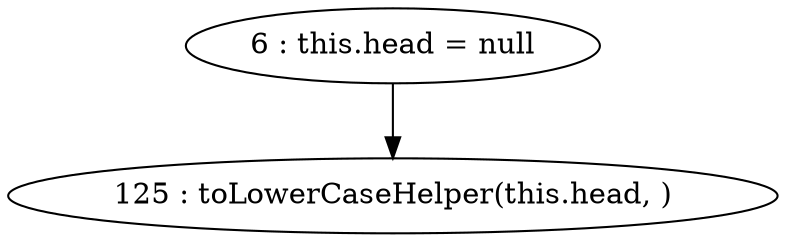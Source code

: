 digraph G {
"6 : this.head = null"
"6 : this.head = null" -> "125 : toLowerCaseHelper(this.head, )"
"125 : toLowerCaseHelper(this.head, )"
}